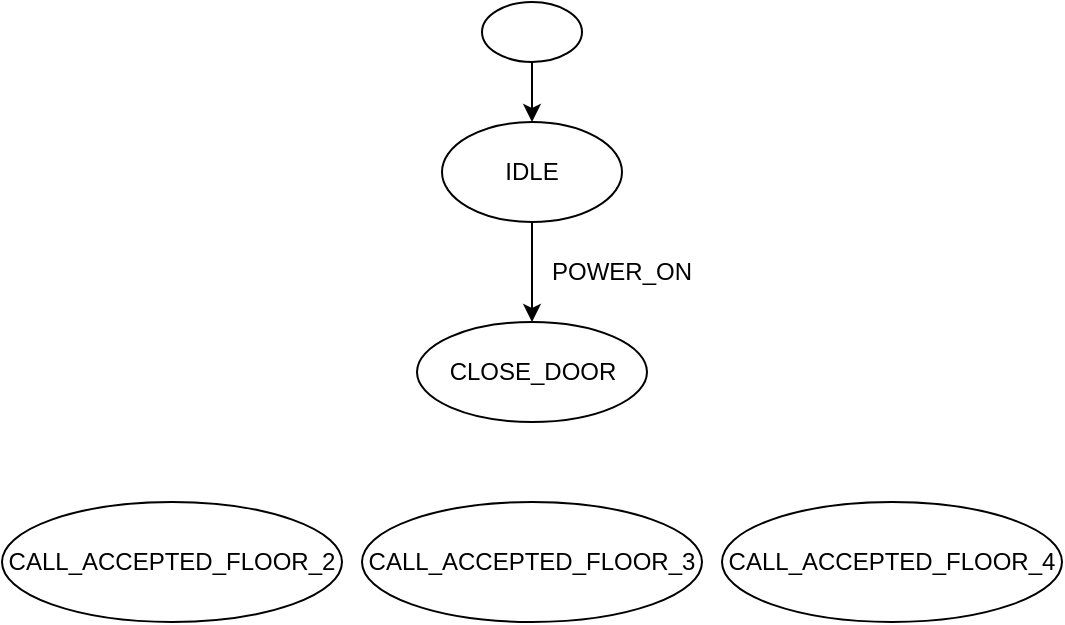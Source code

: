 <mxfile version="26.0.16">
  <diagram name="Page-1" id="8acVLNycFXWevoGZy24r">
    <mxGraphModel dx="754" dy="684" grid="1" gridSize="10" guides="1" tooltips="1" connect="1" arrows="1" fold="1" page="1" pageScale="1" pageWidth="850" pageHeight="1100" math="0" shadow="0">
      <root>
        <mxCell id="0" />
        <mxCell id="1" parent="0" />
        <mxCell id="RV8-iJ388zYVcgj2xCQN-5" value="" style="edgeStyle=orthogonalEdgeStyle;rounded=0;orthogonalLoop=1;jettySize=auto;html=1;" edge="1" parent="1" source="RV8-iJ388zYVcgj2xCQN-1" target="RV8-iJ388zYVcgj2xCQN-2">
          <mxGeometry relative="1" as="geometry" />
        </mxCell>
        <mxCell id="RV8-iJ388zYVcgj2xCQN-1" value="" style="ellipse;whiteSpace=wrap;html=1;" vertex="1" parent="1">
          <mxGeometry x="410" y="30" width="50" height="30" as="geometry" />
        </mxCell>
        <mxCell id="RV8-iJ388zYVcgj2xCQN-6" value="" style="edgeStyle=orthogonalEdgeStyle;rounded=0;orthogonalLoop=1;jettySize=auto;html=1;" edge="1" parent="1" source="RV8-iJ388zYVcgj2xCQN-2" target="RV8-iJ388zYVcgj2xCQN-3">
          <mxGeometry relative="1" as="geometry" />
        </mxCell>
        <mxCell id="RV8-iJ388zYVcgj2xCQN-2" value="IDLE" style="ellipse;whiteSpace=wrap;html=1;" vertex="1" parent="1">
          <mxGeometry x="390" y="90" width="90" height="50" as="geometry" />
        </mxCell>
        <mxCell id="RV8-iJ388zYVcgj2xCQN-3" value="CLOSE_DOOR" style="ellipse;whiteSpace=wrap;html=1;" vertex="1" parent="1">
          <mxGeometry x="377.5" y="190" width="115" height="50" as="geometry" />
        </mxCell>
        <mxCell id="RV8-iJ388zYVcgj2xCQN-7" value="POWER_ON" style="text;html=1;align=center;verticalAlign=middle;whiteSpace=wrap;rounded=0;" vertex="1" parent="1">
          <mxGeometry x="450" y="150" width="60" height="30" as="geometry" />
        </mxCell>
        <mxCell id="RV8-iJ388zYVcgj2xCQN-8" value="CALL_ACCEPTED_FLOOR_2" style="ellipse;whiteSpace=wrap;html=1;" vertex="1" parent="1">
          <mxGeometry x="170" y="280" width="170" height="60" as="geometry" />
        </mxCell>
        <mxCell id="RV8-iJ388zYVcgj2xCQN-9" value="CALL_ACCEPTED_FLOOR_3" style="ellipse;whiteSpace=wrap;html=1;" vertex="1" parent="1">
          <mxGeometry x="350" y="280" width="170" height="60" as="geometry" />
        </mxCell>
        <mxCell id="RV8-iJ388zYVcgj2xCQN-10" value="CALL_ACCEPTED_FLOOR_4" style="ellipse;whiteSpace=wrap;html=1;" vertex="1" parent="1">
          <mxGeometry x="530" y="280" width="170" height="60" as="geometry" />
        </mxCell>
      </root>
    </mxGraphModel>
  </diagram>
</mxfile>

